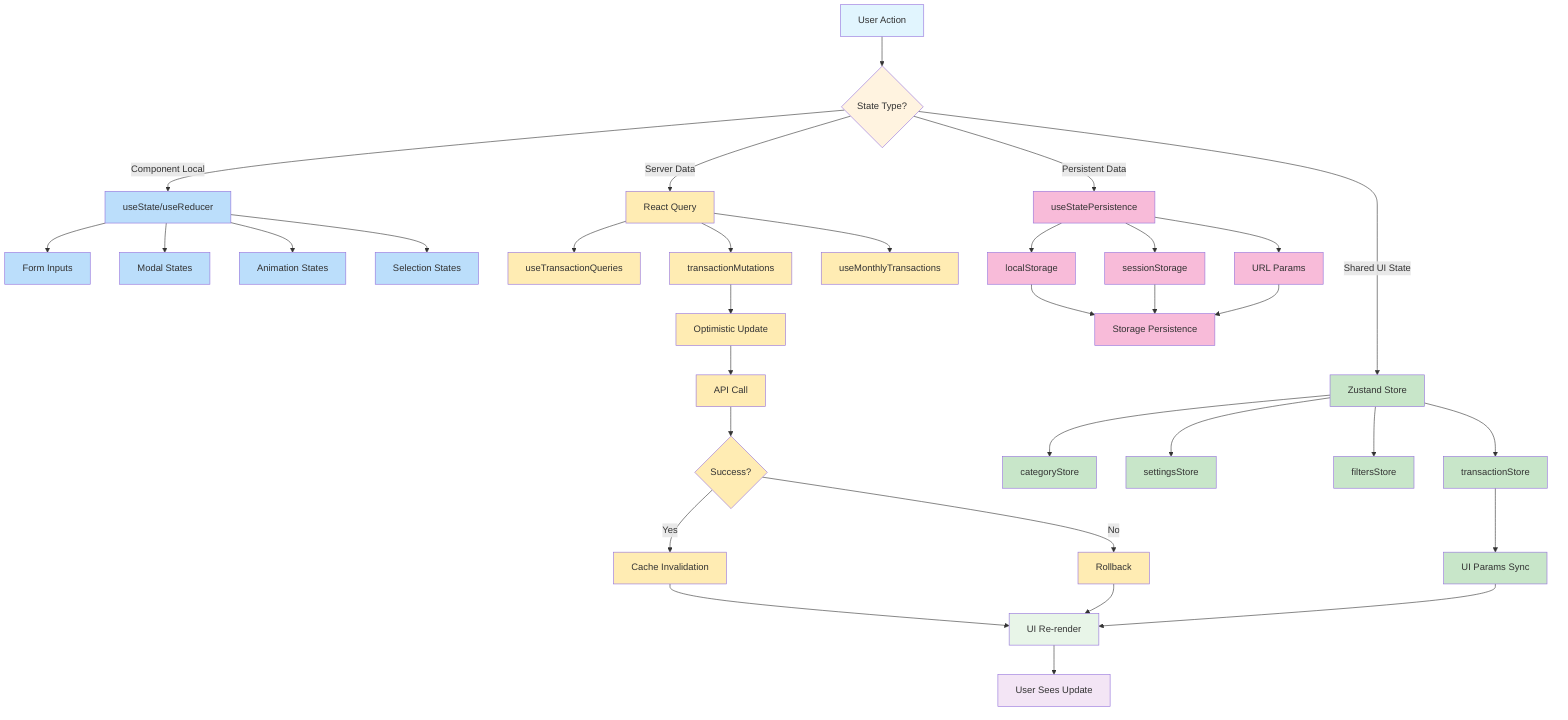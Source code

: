 graph TD
    A[User Action] --> B{State Type?}

    B -->|Component Local| C[useState/useReducer]
    B -->|Shared UI State| D[Zustand Store]
    B -->|Server Data| E[React Query]
    B -->|Persistent Data| F[useStatePersistence]

    C --> C1[Form Inputs]
    C --> C2[Modal States]
    C --> C3[Animation States]
    C --> C4[Selection States]

    D --> D1[transactionStore]
    D --> D2[categoryStore]
    D --> D3[settingsStore]
    D --> D4[filtersStore]

    E --> E1[useTransactionQueries]
    E --> E2[transactionMutations]
    E --> E3[useMonthlyTransactions]

    F --> F1[localStorage]
    F --> F2[sessionStorage]
    F --> F3[URL Params]

    E2 --> G[Optimistic Update]
    G --> H[API Call]
    H --> I{Success?}
    I -->|Yes| J[Cache Invalidation]
    I -->|No| K[Rollback]

    J --> L[UI Re-render]
    K --> L

    D1 --> M[UI Params Sync]
    M --> L

    F1 --> N[Storage Persistence]
    F2 --> N
    F3 --> N

    L --> O[User Sees Update]

    style A fill:#e1f5fe
    style B fill:#fff3e0
    style L fill:#e8f5e8
    style O fill:#f3e5f5

%% Legenda
    classDef local fill:#bbdefb
    classDef global fill:#c8e6c9
    classDef server fill:#ffecb3
    classDef persist fill:#f8bbd9

    class C,C1,C2,C3,C4 local
    class D,D1,D2,D3,D4,M global
    class E,E1,E2,E3,G,H,I,J,K server
    class F,F1,F2,F3,N persist